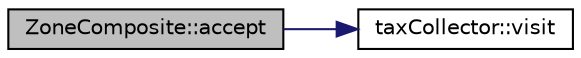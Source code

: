 digraph "ZoneComposite::accept"
{
 // LATEX_PDF_SIZE
  edge [fontname="Helvetica",fontsize="10",labelfontname="Helvetica",labelfontsize="10"];
  node [fontname="Helvetica",fontsize="10",shape=record];
  rankdir="LR";
  Node1 [label="ZoneComposite::accept",height=0.2,width=0.4,color="black", fillcolor="grey75", style="filled", fontcolor="black",tooltip="Accepts a taxCollector visitor to apply tax operations within the zone."];
  Node1 -> Node2 [color="midnightblue",fontsize="10",style="solid",fontname="Helvetica"];
  Node2 [label="taxCollector::visit",height=0.2,width=0.4,color="black", fillcolor="white", style="filled",URL="$classtaxCollector.html#aa98f1c2919031e6e4e1b9e3eb8e9ae1c",tooltip="Visit a residential building to collect taxes."];
}
